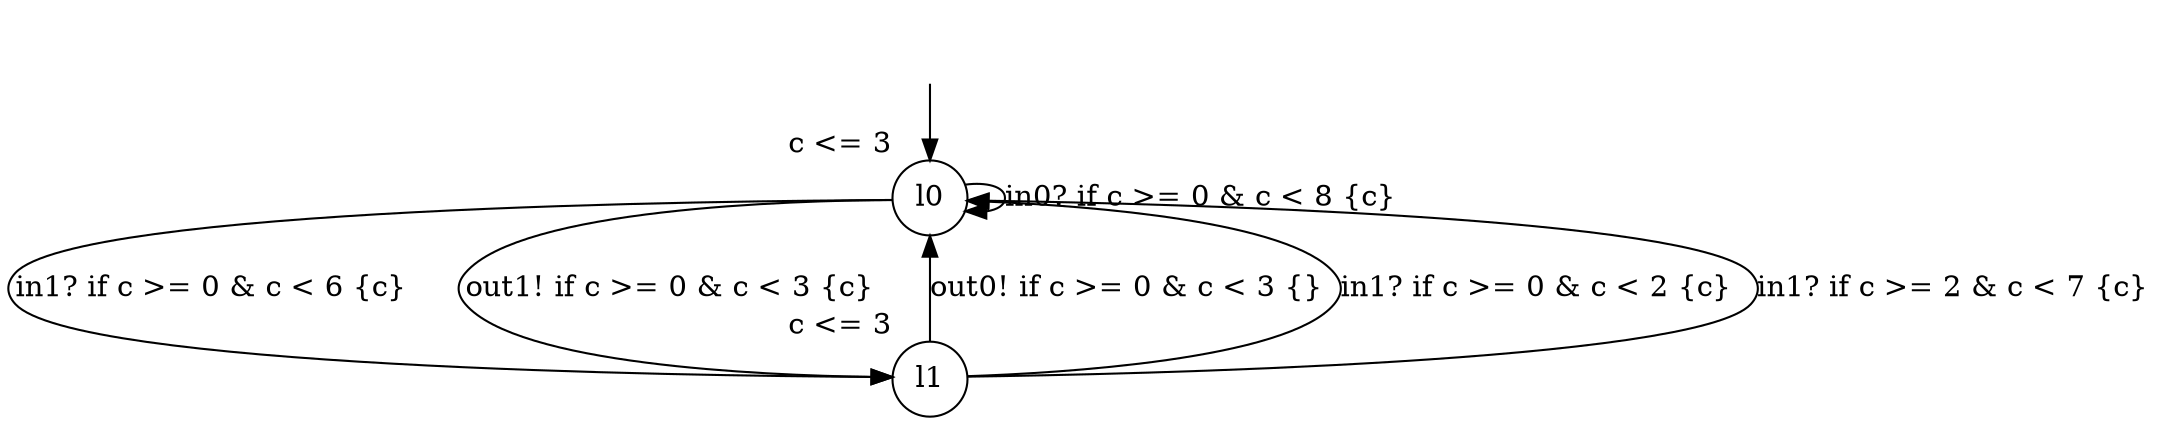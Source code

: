 digraph g {
__start0 [label="" shape="none"];
l0 [shape="circle" margin=0 label="l0", xlabel="c <= 3"];
l1 [shape="circle" margin=0 label="l1", xlabel="c <= 3"];
l0 -> l0 [label="in0? if c >= 0 & c < 8 {c} "];
l0 -> l1 [label="in1? if c >= 0 & c < 6 {c} "];
l0 -> l1 [label="out1! if c >= 0 & c < 3 {c} "];
l1 -> l0 [label="out0! if c >= 0 & c < 3 {} "];
l1 -> l0 [label="in1? if c >= 0 & c < 2 {c} "];
l1 -> l0 [label="in1? if c >= 2 & c < 7 {c} "];
__start0 -> l0;
}
